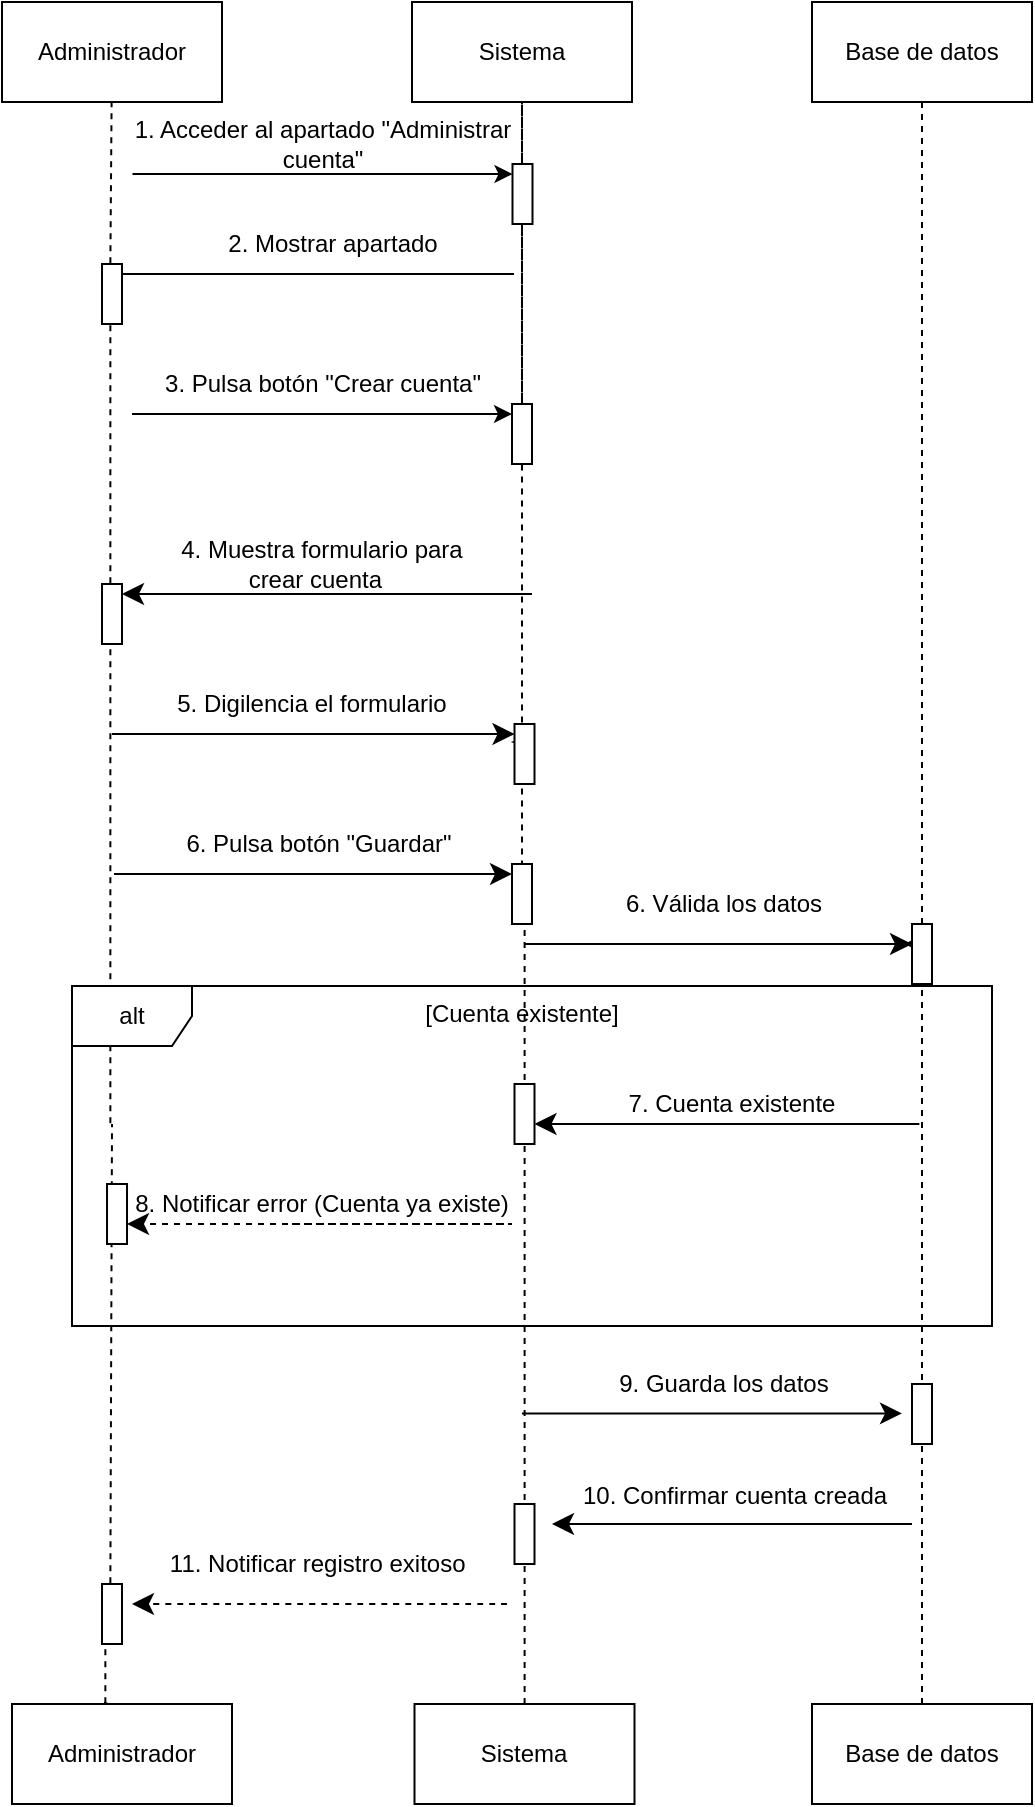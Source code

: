 <mxfile version="27.1.6" pages="2">
  <diagram name="Página-1" id="As-ylru9SlLK7KS7QaXn">
    <mxGraphModel grid="1" page="1" gridSize="10" guides="1" tooltips="1" connect="1" arrows="1" fold="1" pageScale="1" pageWidth="827" pageHeight="1169" math="0" shadow="0">
      <root>
        <mxCell id="0" />
        <mxCell id="1" parent="0" />
        <mxCell id="sEuESF4rzVyC_rkCTEI_-43" value="Administrador" style="html=1;whiteSpace=wrap;" vertex="1" parent="1">
          <mxGeometry x="154" y="189" width="110" height="50" as="geometry" />
        </mxCell>
        <mxCell id="sEuESF4rzVyC_rkCTEI_-44" value="Sistema&lt;span style=&quot;color: rgba(0, 0, 0, 0); font-family: monospace; font-size: 0px; text-align: start; text-wrap-mode: nowrap;&quot;&gt;%3CmxGraphModel%3E%3Croot%3E%3CmxCell%20id%3D%220%22%2F%3E%3CmxCell%20id%3D%221%22%20parent%3D%220%22%2F%3E%3CmxCell%20id%3D%222%22%20value%3D%22Usuario%22%20style%3D%22html%3D1%3BwhiteSpace%3Dwrap%3B%22%20vertex%3D%221%22%20parent%3D%221%22%3E%3CmxGeometry%20x%3D%2270%22%20y%3D%2240%22%20width%3D%22110%22%20height%3D%2250%22%20as%3D%22geometry%22%2F%3E%3C%2FmxCell%3E%3C%2Froot%3E%3C%2FmxGraphModel%3E&lt;/span&gt;" style="html=1;whiteSpace=wrap;" vertex="1" parent="1">
          <mxGeometry x="359" y="189" width="110" height="50" as="geometry" />
        </mxCell>
        <mxCell id="sEuESF4rzVyC_rkCTEI_-45" value="Base de datos" style="html=1;whiteSpace=wrap;" vertex="1" parent="1">
          <mxGeometry x="559" y="189" width="110" height="50" as="geometry" />
        </mxCell>
        <mxCell id="sEuESF4rzVyC_rkCTEI_-46" value="Administrador" style="html=1;whiteSpace=wrap;" vertex="1" parent="1">
          <mxGeometry x="159" y="1040" width="110" height="50" as="geometry" />
        </mxCell>
        <mxCell id="09ivK3anF053aiVqrCgx-15" style="edgeStyle=orthogonalEdgeStyle;rounded=0;orthogonalLoop=1;jettySize=auto;html=1;endArrow=none;startFill=0;dashed=1;" edge="1" parent="1" source="sEuESF4rzVyC_rkCTEI_-47" target="sEuESF4rzVyC_rkCTEI_-44">
          <mxGeometry relative="1" as="geometry">
            <mxPoint x="496.5" y="684" as="targetPoint" />
            <Array as="points" />
          </mxGeometry>
        </mxCell>
        <mxCell id="sEuESF4rzVyC_rkCTEI_-47" value="Sistema&lt;span style=&quot;color: rgba(0, 0, 0, 0); font-family: monospace; font-size: 0px; text-align: start; text-wrap-mode: nowrap;&quot;&gt;%3CmxGraphModel%3E%3Croot%3E%3CmxCell%20id%3D%220%22%2F%3E%3CmxCell%20id%3D%221%22%20parent%3D%220%22%2F%3E%3CmxCell%20id%3D%222%22%20value%3D%22Usuario%22%20style%3D%22html%3D1%3BwhiteSpace%3Dwrap%3B%22%20vertex%3D%221%22%20parent%3D%221%22%3E%3CmxGeometry%20x%3D%2270%22%20y%3D%2240%22%20width%3D%22110%22%20height%3D%2250%22%20as%3D%22geometry%22%2F%3E%3C%2FmxCell%3E%3C%2Froot%3E%3C%2FmxGraphModel%3E&lt;/span&gt;" style="html=1;whiteSpace=wrap;" vertex="1" parent="1">
          <mxGeometry x="360.25" y="1040" width="110" height="50" as="geometry" />
        </mxCell>
        <mxCell id="sEuESF4rzVyC_rkCTEI_-48" value="Base de datos" style="html=1;whiteSpace=wrap;" vertex="1" parent="1">
          <mxGeometry x="559" y="1040" width="110" height="50" as="geometry" />
        </mxCell>
        <mxCell id="sEuESF4rzVyC_rkCTEI_-50" value="" style="endArrow=none;dashed=1;html=1;rounded=0;entryX=0.5;entryY=1;entryDx=0;entryDy=0;exitX=0.5;exitY=0;exitDx=0;exitDy=0;" edge="1" parent="1" source="sEuESF4rzVyC_rkCTEI_-57" target="sEuESF4rzVyC_rkCTEI_-45">
          <mxGeometry width="50" height="50" relative="1" as="geometry">
            <mxPoint x="429" y="599" as="sourcePoint" />
            <mxPoint x="429" y="259" as="targetPoint" />
          </mxGeometry>
        </mxCell>
        <mxCell id="sEuESF4rzVyC_rkCTEI_-51" value="" style="endArrow=none;dashed=1;html=1;rounded=0;entryX=0.5;entryY=1;entryDx=0;entryDy=0;exitX=0.5;exitY=0;exitDx=0;exitDy=0;" edge="1" parent="1" source="sEuESF4rzVyC_rkCTEI_-53" target="sEuESF4rzVyC_rkCTEI_-44">
          <mxGeometry width="50" height="50" relative="1" as="geometry">
            <mxPoint x="389" y="469" as="sourcePoint" />
            <mxPoint x="439" y="419" as="targetPoint" />
          </mxGeometry>
        </mxCell>
        <mxCell id="sEuESF4rzVyC_rkCTEI_-53" value="" style="html=1;points=[[0,0,0,0,5],[0,1,0,0,-5],[1,0,0,0,5],[1,1,0,0,-5]];perimeter=orthogonalPerimeter;outlineConnect=0;targetShapes=umlLifeline;portConstraint=eastwest;newEdgeStyle={&quot;curved&quot;:0,&quot;rounded&quot;:0};" vertex="1" parent="1">
          <mxGeometry x="409" y="390" width="10" height="30" as="geometry" />
        </mxCell>
        <mxCell id="sEuESF4rzVyC_rkCTEI_-54" value="" style="endArrow=classic;html=1;rounded=0;entryX=0;entryY=0;entryDx=0;entryDy=5;entryPerimeter=0;" edge="1" parent="1" target="sEuESF4rzVyC_rkCTEI_-53">
          <mxGeometry width="50" height="50" relative="1" as="geometry">
            <mxPoint x="219" y="395" as="sourcePoint" />
            <mxPoint x="319" y="370" as="targetPoint" />
          </mxGeometry>
        </mxCell>
        <mxCell id="sEuESF4rzVyC_rkCTEI_-55" value="3. Pulsa botón &quot;Crear cuenta&quot;" style="text;html=1;align=center;verticalAlign=middle;whiteSpace=wrap;rounded=0;" vertex="1" parent="1">
          <mxGeometry x="209" y="370" width="211" height="20" as="geometry" />
        </mxCell>
        <mxCell id="sEuESF4rzVyC_rkCTEI_-62" value="" style="endArrow=classic;html=1;rounded=0;fontSize=12;startSize=8;endSize=8;edgeStyle=orthogonalEdgeStyle;entryX=1;entryY=0;entryDx=0;entryDy=5;entryPerimeter=0;" edge="1" parent="1" target="09ivK3anF053aiVqrCgx-4">
          <mxGeometry width="50" height="50" relative="1" as="geometry">
            <mxPoint x="410" y="485" as="sourcePoint" />
            <mxPoint x="222.75" y="475" as="targetPoint" />
            <Array as="points">
              <mxPoint x="419" y="485" />
            </Array>
          </mxGeometry>
        </mxCell>
        <mxCell id="sEuESF4rzVyC_rkCTEI_-64" value="4. Muestra formulario para crear cuenta&amp;nbsp;&amp;nbsp;" style="text;html=1;align=center;verticalAlign=middle;whiteSpace=wrap;rounded=0;" vertex="1" parent="1">
          <mxGeometry x="229" y="460" width="170" height="20" as="geometry" />
        </mxCell>
        <mxCell id="sEuESF4rzVyC_rkCTEI_-67" value="" style="endArrow=none;dashed=1;html=1;rounded=0;exitX=0.418;exitY=-0.012;exitDx=0;exitDy=0;exitPerimeter=0;" edge="1" parent="1" source="09ivK3anF053aiVqrCgx-24">
          <mxGeometry width="50" height="50" relative="1" as="geometry">
            <mxPoint x="205.68" y="1039.64" as="sourcePoint" />
            <mxPoint x="209" y="750" as="targetPoint" />
          </mxGeometry>
        </mxCell>
        <mxCell id="sEuESF4rzVyC_rkCTEI_-73" value="" style="endArrow=classic;html=1;rounded=0;fontSize=12;startSize=8;endSize=8;curved=1;entryX=0;entryY=0;entryDx=0;entryDy=5;entryPerimeter=0;" edge="1" parent="1">
          <mxGeometry width="50" height="50" relative="1" as="geometry">
            <mxPoint x="414" y="894.69" as="sourcePoint" />
            <mxPoint x="604" y="894.69" as="targetPoint" />
          </mxGeometry>
        </mxCell>
        <mxCell id="sEuESF4rzVyC_rkCTEI_-76" value="9. Guarda los datos" style="text;html=1;align=center;verticalAlign=middle;whiteSpace=wrap;rounded=0;" vertex="1" parent="1">
          <mxGeometry x="455.25" y="870" width="120" height="20" as="geometry" />
        </mxCell>
        <mxCell id="sEuESF4rzVyC_rkCTEI_-77" value="" style="endArrow=classic;html=1;rounded=0;fontSize=12;startSize=8;endSize=8;curved=1;dashed=1;" edge="1" parent="1">
          <mxGeometry width="50" height="50" relative="1" as="geometry">
            <mxPoint x="406.5" y="990" as="sourcePoint" />
            <mxPoint x="219" y="990" as="targetPoint" />
          </mxGeometry>
        </mxCell>
        <mxCell id="sEuESF4rzVyC_rkCTEI_-78" value="11. Notificar registro exitoso&amp;nbsp;" style="text;html=1;align=center;verticalAlign=middle;whiteSpace=wrap;rounded=0;" vertex="1" parent="1">
          <mxGeometry x="226.5" y="960" width="172.5" height="20" as="geometry" />
        </mxCell>
        <mxCell id="sEuESF4rzVyC_rkCTEI_-83" value="" style="endArrow=none;dashed=1;html=1;rounded=0;exitX=0.418;exitY=-0.012;exitDx=0;exitDy=0;exitPerimeter=0;" edge="1" parent="1" source="sEuESF4rzVyC_rkCTEI_-46">
          <mxGeometry width="50" height="50" relative="1" as="geometry">
            <mxPoint x="205" y="799" as="sourcePoint" />
            <mxPoint x="207" y="1040" as="targetPoint" />
          </mxGeometry>
        </mxCell>
        <mxCell id="sEuESF4rzVyC_rkCTEI_-90" value="" style="endArrow=classic;html=1;rounded=0;fontSize=12;startSize=8;endSize=8;curved=1;entryX=0;entryY=0;entryDx=0;entryDy=5;entryPerimeter=0;" edge="1" parent="1" target="09ivK3anF053aiVqrCgx-6">
          <mxGeometry width="50" height="50" relative="1" as="geometry">
            <mxPoint x="209" y="555" as="sourcePoint" />
            <mxPoint x="215.25" y="560" as="targetPoint" />
          </mxGeometry>
        </mxCell>
        <mxCell id="sEuESF4rzVyC_rkCTEI_-91" value="5. Digilencia el formulario" style="text;html=1;align=center;verticalAlign=middle;whiteSpace=wrap;rounded=0;" vertex="1" parent="1">
          <mxGeometry x="214" y="530" width="190" height="20" as="geometry" />
        </mxCell>
        <mxCell id="sEuESF4rzVyC_rkCTEI_-92" value="" style="endArrow=classic;html=1;rounded=0;fontSize=12;startSize=8;endSize=8;curved=1;entryX=0;entryY=0;entryDx=0;entryDy=5;entryPerimeter=0;" edge="1" parent="1" target="09ivK3anF053aiVqrCgx-8">
          <mxGeometry width="50" height="50" relative="1" as="geometry">
            <mxPoint x="210" y="625" as="sourcePoint" />
            <mxPoint x="404" y="624.58" as="targetPoint" />
          </mxGeometry>
        </mxCell>
        <mxCell id="sEuESF4rzVyC_rkCTEI_-96" value="" style="endArrow=none;dashed=1;html=1;rounded=0;exitX=0.418;exitY=-0.012;exitDx=0;exitDy=0;exitPerimeter=0;" edge="1" parent="1" target="09ivK3anF053aiVqrCgx-4">
          <mxGeometry width="50" height="50" relative="1" as="geometry">
            <mxPoint x="208.18" y="749.64" as="sourcePoint" />
            <mxPoint x="209" y="640" as="targetPoint" />
          </mxGeometry>
        </mxCell>
        <mxCell id="sEuESF4rzVyC_rkCTEI_-97" value="6. Pulsa botón &quot;Guardar&quot;" style="text;html=1;align=center;verticalAlign=middle;whiteSpace=wrap;rounded=0;" vertex="1" parent="1">
          <mxGeometry x="240.25" y="600" width="145" height="20" as="geometry" />
        </mxCell>
        <mxCell id="sEuESF4rzVyC_rkCTEI_-98" value="6. Válida los datos" style="text;html=1;align=center;verticalAlign=middle;whiteSpace=wrap;rounded=0;" vertex="1" parent="1">
          <mxGeometry x="445.25" y="630" width="140" height="20" as="geometry" />
        </mxCell>
        <mxCell id="sEuESF4rzVyC_rkCTEI_-100" value="" style="endArrow=classic;html=1;rounded=0;fontSize=12;startSize=8;endSize=8;curved=1;entryX=0;entryY=0;entryDx=0;entryDy=5;entryPerimeter=0;" edge="1" parent="1" source="sEuESF4rzVyC_rkCTEI_-57">
          <mxGeometry width="50" height="50" relative="1" as="geometry">
            <mxPoint x="415.25" y="660" as="sourcePoint" />
            <mxPoint x="605.25" y="660" as="targetPoint" />
          </mxGeometry>
        </mxCell>
        <mxCell id="sEuESF4rzVyC_rkCTEI_-101" value="" style="endArrow=classic;html=1;rounded=0;fontSize=12;startSize=8;endSize=8;curved=1;" edge="1" parent="1" target="sEuESF4rzVyC_rkCTEI_-57">
          <mxGeometry width="50" height="50" relative="1" as="geometry">
            <mxPoint x="415.25" y="660" as="sourcePoint" />
            <mxPoint x="605.25" y="660" as="targetPoint" />
          </mxGeometry>
        </mxCell>
        <mxCell id="sEuESF4rzVyC_rkCTEI_-57" value="" style="html=1;points=[[0,0,0,0,5],[0,1,0,0,-5],[1,0,0,0,5],[1,1,0,0,-5]];perimeter=orthogonalPerimeter;outlineConnect=0;targetShapes=umlLifeline;portConstraint=eastwest;newEdgeStyle={&quot;curved&quot;:0,&quot;rounded&quot;:0};" vertex="1" parent="1">
          <mxGeometry x="609" y="650" width="10" height="30" as="geometry" />
        </mxCell>
        <mxCell id="sEuESF4rzVyC_rkCTEI_-61" value="[Cuenta existente]" style="text;html=1;align=center;verticalAlign=middle;whiteSpace=wrap;rounded=0;" vertex="1" parent="1">
          <mxGeometry x="355.25" y="680" width="117.5" height="30" as="geometry" />
        </mxCell>
        <mxCell id="sEuESF4rzVyC_rkCTEI_-103" value="7. Cuenta existente" style="text;html=1;align=center;verticalAlign=middle;whiteSpace=wrap;rounded=0;" vertex="1" parent="1">
          <mxGeometry x="459" y="730" width="120" height="20" as="geometry" />
        </mxCell>
        <mxCell id="sEuESF4rzVyC_rkCTEI_-109" value="" style="html=1;points=[[0,0,0,0,5],[0,1,0,0,-5],[1,0,0,0,5],[1,1,0,0,-5]];perimeter=orthogonalPerimeter;outlineConnect=0;targetShapes=umlLifeline;portConstraint=eastwest;newEdgeStyle={&quot;curved&quot;:0,&quot;rounded&quot;:0};" vertex="1" parent="1">
          <mxGeometry x="410.25" y="730" width="10" height="30" as="geometry" />
        </mxCell>
        <mxCell id="sEuESF4rzVyC_rkCTEI_-113" value="10. Confirmar cuenta creada&lt;span style=&quot;background-color: transparent; color: light-dark(rgb(0, 0, 0), rgb(255, 255, 255));&quot;&gt;&amp;nbsp;&lt;/span&gt;&lt;span style=&quot;background-color: transparent; color: light-dark(rgb(0, 0, 0), rgb(255, 255, 255)); white-space: pre;&quot;&gt;&#x9;&lt;/span&gt;" style="text;html=1;align=center;verticalAlign=middle;whiteSpace=wrap;rounded=0;" vertex="1" parent="1">
          <mxGeometry x="439.62" y="921" width="169.38" height="30" as="geometry" />
        </mxCell>
        <mxCell id="09ivK3anF053aiVqrCgx-2" value="" style="endArrow=none;dashed=1;html=1;rounded=0;exitX=0.418;exitY=-0.012;exitDx=0;exitDy=0;exitPerimeter=0;" edge="1" parent="1" source="nKcrGqYYAuV-aAi5z4ue-6" target="sEuESF4rzVyC_rkCTEI_-43">
          <mxGeometry width="50" height="50" relative="1" as="geometry">
            <mxPoint x="208" y="439" as="sourcePoint" />
            <mxPoint x="209" y="349" as="targetPoint" />
          </mxGeometry>
        </mxCell>
        <mxCell id="09ivK3anF053aiVqrCgx-4" value="" style="html=1;points=[[0,0,0,0,5],[0,1,0,0,-5],[1,0,0,0,5],[1,1,0,0,-5]];perimeter=orthogonalPerimeter;outlineConnect=0;targetShapes=umlLifeline;portConstraint=eastwest;newEdgeStyle={&quot;curved&quot;:0,&quot;rounded&quot;:0};" vertex="1" parent="1">
          <mxGeometry x="204" y="480" width="10" height="30" as="geometry" />
        </mxCell>
        <mxCell id="09ivK3anF053aiVqrCgx-7" value="" style="endArrow=classic;html=1;rounded=0;fontSize=12;startSize=8;endSize=8;curved=1;entryX=1;entryY=0;entryDx=0;entryDy=5;entryPerimeter=0;" edge="1" parent="1" target="09ivK3anF053aiVqrCgx-6">
          <mxGeometry width="50" height="50" relative="1" as="geometry">
            <mxPoint x="415.25" y="560" as="sourcePoint" />
            <mxPoint x="215.25" y="560" as="targetPoint" />
          </mxGeometry>
        </mxCell>
        <mxCell id="09ivK3anF053aiVqrCgx-6" value="" style="html=1;points=[[0,0,0,0,5],[0,1,0,0,-5],[1,0,0,0,5],[1,1,0,0,-5]];perimeter=orthogonalPerimeter;outlineConnect=0;targetShapes=umlLifeline;portConstraint=eastwest;newEdgeStyle={&quot;curved&quot;:0,&quot;rounded&quot;:0};" vertex="1" parent="1">
          <mxGeometry x="410.25" y="550" width="10" height="30" as="geometry" />
        </mxCell>
        <mxCell id="09ivK3anF053aiVqrCgx-8" value="" style="html=1;points=[[0,0,0,0,5],[0,1,0,0,-5],[1,0,0,0,5],[1,1,0,0,-5]];perimeter=orthogonalPerimeter;outlineConnect=0;targetShapes=umlLifeline;portConstraint=eastwest;newEdgeStyle={&quot;curved&quot;:0,&quot;rounded&quot;:0};" vertex="1" parent="1">
          <mxGeometry x="409" y="620" width="10" height="30" as="geometry" />
        </mxCell>
        <mxCell id="09ivK3anF053aiVqrCgx-12" value="" style="endArrow=classic;html=1;rounded=0;fontSize=12;startSize=8;endSize=8;edgeStyle=orthogonalEdgeStyle;" edge="1" parent="1">
          <mxGeometry width="50" height="50" relative="1" as="geometry">
            <mxPoint x="586.47" y="750" as="sourcePoint" />
            <mxPoint x="420.25" y="750" as="targetPoint" />
            <Array as="points">
              <mxPoint x="612.72" y="750" />
            </Array>
          </mxGeometry>
        </mxCell>
        <mxCell id="09ivK3anF053aiVqrCgx-16" value="" style="endArrow=classic;html=1;rounded=0;fontSize=12;startSize=8;endSize=8;curved=1;" edge="1" parent="1">
          <mxGeometry width="50" height="50" relative="1" as="geometry">
            <mxPoint x="609" y="950" as="sourcePoint" />
            <mxPoint x="429" y="950" as="targetPoint" />
          </mxGeometry>
        </mxCell>
        <mxCell id="09ivK3anF053aiVqrCgx-17" value="8. Notificar error (Cuenta ya existe)" style="text;html=1;align=center;verticalAlign=middle;whiteSpace=wrap;rounded=0;" vertex="1" parent="1">
          <mxGeometry x="219" y="780" width="190" height="20" as="geometry" />
        </mxCell>
        <mxCell id="09ivK3anF053aiVqrCgx-18" value="" style="html=1;points=[[0,0,0,0,5],[0,1,0,0,-5],[1,0,0,0,5],[1,1,0,0,-5]];perimeter=orthogonalPerimeter;outlineConnect=0;targetShapes=umlLifeline;portConstraint=eastwest;newEdgeStyle={&quot;curved&quot;:0,&quot;rounded&quot;:0};" vertex="1" parent="1">
          <mxGeometry x="206.51" y="780" width="10" height="30" as="geometry" />
        </mxCell>
        <mxCell id="09ivK3anF053aiVqrCgx-19" value="" style="endArrow=classic;html=1;rounded=0;fontSize=12;startSize=8;endSize=8;edgeStyle=orthogonalEdgeStyle;dashed=1;" edge="1" parent="1">
          <mxGeometry width="50" height="50" relative="1" as="geometry">
            <mxPoint x="299" y="800" as="sourcePoint" />
            <mxPoint x="216.51" y="800" as="targetPoint" />
            <Array as="points">
              <mxPoint x="408.98" y="800" />
            </Array>
          </mxGeometry>
        </mxCell>
        <mxCell id="09ivK3anF053aiVqrCgx-20" value="alt" style="shape=umlFrame;whiteSpace=wrap;html=1;pointerEvents=0;" vertex="1" parent="1">
          <mxGeometry x="189" y="681" width="460" height="170" as="geometry" />
        </mxCell>
        <mxCell id="09ivK3anF053aiVqrCgx-21" value="" style="endArrow=none;dashed=1;html=1;rounded=0;exitX=0.5;exitY=0;exitDx=0;exitDy=0;" edge="1" parent="1" source="sEuESF4rzVyC_rkCTEI_-48" target="sEuESF4rzVyC_rkCTEI_-57">
          <mxGeometry width="50" height="50" relative="1" as="geometry">
            <mxPoint x="614" y="1120" as="sourcePoint" />
            <mxPoint x="614" y="920" as="targetPoint" />
          </mxGeometry>
        </mxCell>
        <mxCell id="09ivK3anF053aiVqrCgx-22" value="" style="html=1;points=[[0,0,0,0,5],[0,1,0,0,-5],[1,0,0,0,5],[1,1,0,0,-5]];perimeter=orthogonalPerimeter;outlineConnect=0;targetShapes=umlLifeline;portConstraint=eastwest;newEdgeStyle={&quot;curved&quot;:0,&quot;rounded&quot;:0};" vertex="1" parent="1">
          <mxGeometry x="609" y="880" width="10" height="30" as="geometry" />
        </mxCell>
        <mxCell id="09ivK3anF053aiVqrCgx-23" value="" style="html=1;points=[[0,0,0,0,5],[0,1,0,0,-5],[1,0,0,0,5],[1,1,0,0,-5]];perimeter=orthogonalPerimeter;outlineConnect=0;targetShapes=umlLifeline;portConstraint=eastwest;newEdgeStyle={&quot;curved&quot;:0,&quot;rounded&quot;:0};" vertex="1" parent="1">
          <mxGeometry x="609" y="880" width="10" height="30" as="geometry" />
        </mxCell>
        <mxCell id="09ivK3anF053aiVqrCgx-25" value="" style="endArrow=none;dashed=1;html=1;rounded=0;exitX=0.418;exitY=-0.012;exitDx=0;exitDy=0;exitPerimeter=0;" edge="1" parent="1" target="09ivK3anF053aiVqrCgx-24">
          <mxGeometry width="50" height="50" relative="1" as="geometry">
            <mxPoint x="205.68" y="1039.64" as="sourcePoint" />
            <mxPoint x="209" y="750" as="targetPoint" />
          </mxGeometry>
        </mxCell>
        <mxCell id="09ivK3anF053aiVqrCgx-24" value="" style="html=1;points=[[0,0,0,0,5],[0,1,0,0,-5],[1,0,0,0,5],[1,1,0,0,-5]];perimeter=orthogonalPerimeter;outlineConnect=0;targetShapes=umlLifeline;portConstraint=eastwest;newEdgeStyle={&quot;curved&quot;:0,&quot;rounded&quot;:0};" vertex="1" parent="1">
          <mxGeometry x="204" y="980" width="10" height="30" as="geometry" />
        </mxCell>
        <mxCell id="09ivK3anF053aiVqrCgx-27" value="" style="html=1;points=[[0,0,0,0,5],[0,1,0,0,-5],[1,0,0,0,5],[1,1,0,0,-5]];perimeter=orthogonalPerimeter;outlineConnect=0;targetShapes=umlLifeline;portConstraint=eastwest;newEdgeStyle={&quot;curved&quot;:0,&quot;rounded&quot;:0};" vertex="1" parent="1">
          <mxGeometry x="410.25" y="940" width="10" height="30" as="geometry" />
        </mxCell>
        <mxCell id="nKcrGqYYAuV-aAi5z4ue-2" value="" style="html=1;points=[[0,0,0,0,5],[0,1,0,0,-5],[1,0,0,0,5],[1,1,0,0,-5]];perimeter=orthogonalPerimeter;outlineConnect=0;targetShapes=umlLifeline;portConstraint=eastwest;newEdgeStyle={&quot;curved&quot;:0,&quot;rounded&quot;:0};" vertex="1" parent="1">
          <mxGeometry x="409.25" y="270" width="10" height="30" as="geometry" />
        </mxCell>
        <mxCell id="nKcrGqYYAuV-aAi5z4ue-3" value="" style="endArrow=classic;html=1;rounded=0;entryX=0;entryY=0;entryDx=0;entryDy=5;entryPerimeter=0;" edge="1" parent="1" target="nKcrGqYYAuV-aAi5z4ue-2">
          <mxGeometry width="50" height="50" relative="1" as="geometry">
            <mxPoint x="219.25" y="275" as="sourcePoint" />
            <mxPoint x="319.25" y="250" as="targetPoint" />
          </mxGeometry>
        </mxCell>
        <mxCell id="nKcrGqYYAuV-aAi5z4ue-4" value="1. Acceder al apartado &quot;Administrar cuenta&quot;" style="text;html=1;align=center;verticalAlign=middle;whiteSpace=wrap;rounded=0;" vertex="1" parent="1">
          <mxGeometry x="209.25" y="250" width="211" height="20" as="geometry" />
        </mxCell>
        <mxCell id="nKcrGqYYAuV-aAi5z4ue-7" value="" style="endArrow=classic;html=1;rounded=0;entryX=0;entryY=0;entryDx=0;entryDy=5;entryPerimeter=0;" edge="1" parent="1" target="nKcrGqYYAuV-aAi5z4ue-6">
          <mxGeometry width="50" height="50" relative="1" as="geometry">
            <mxPoint x="410" y="325" as="sourcePoint" />
            <mxPoint x="324" y="300" as="targetPoint" />
          </mxGeometry>
        </mxCell>
        <mxCell id="nKcrGqYYAuV-aAi5z4ue-8" value="2. Mostrar apartado" style="text;html=1;align=center;verticalAlign=middle;whiteSpace=wrap;rounded=0;" vertex="1" parent="1">
          <mxGeometry x="214" y="300" width="211" height="20" as="geometry" />
        </mxCell>
        <mxCell id="nKcrGqYYAuV-aAi5z4ue-9" value="" style="endArrow=none;dashed=1;html=1;rounded=0;exitX=0.418;exitY=-0.012;exitDx=0;exitDy=0;exitPerimeter=0;" edge="1" parent="1" source="09ivK3anF053aiVqrCgx-4" target="nKcrGqYYAuV-aAi5z4ue-6">
          <mxGeometry width="50" height="50" relative="1" as="geometry">
            <mxPoint x="208" y="480" as="sourcePoint" />
            <mxPoint x="209" y="239" as="targetPoint" />
          </mxGeometry>
        </mxCell>
        <mxCell id="nKcrGqYYAuV-aAi5z4ue-6" value="" style="html=1;points=[[0,0,0,0,5],[0,1,0,0,-5],[1,0,0,0,5],[1,1,0,0,-5]];perimeter=orthogonalPerimeter;outlineConnect=0;targetShapes=umlLifeline;portConstraint=eastwest;newEdgeStyle={&quot;curved&quot;:0,&quot;rounded&quot;:0};" vertex="1" parent="1">
          <mxGeometry x="204" y="320" width="10" height="30" as="geometry" />
        </mxCell>
      </root>
    </mxGraphModel>
  </diagram>
  <diagram id="nIOQxxJyPP5hoQOKl2aF" name="Página-2">
    <mxGraphModel dx="1111" dy="507" grid="1" gridSize="10" guides="1" tooltips="1" connect="1" arrows="1" fold="1" page="1" pageScale="1" pageWidth="827" pageHeight="1169" math="0" shadow="0">
      <root>
        <mxCell id="0" />
        <mxCell id="1" parent="0" />
      </root>
    </mxGraphModel>
  </diagram>
</mxfile>
